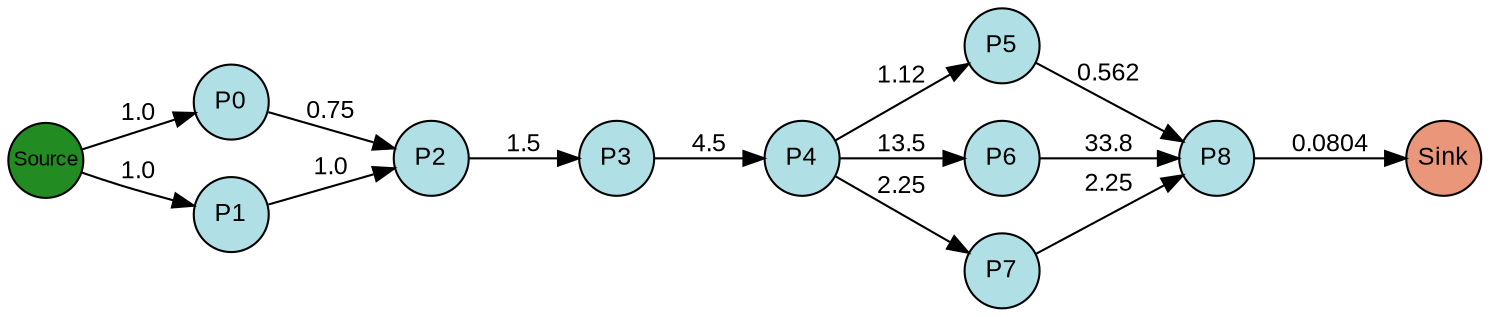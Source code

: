 digraph {
  splines=true;
node [margin=0 fontname=arial fontcolor=black fontsize=12 shape=circle width=0.5 fixedsize=true style=filled fillcolor=powderblue]
  1 [label="P0"]
  2 [label="P1"]
  3 [label="P2"]
  4 [label="P3"]
  5 [label="P4"]
  6 [label="P5"]
  7 [label="P6"]
  8 [label="P7"]
  9 [label="P8"]
  node [margin=0 fontname=arial fontcolor=black fontsize=10 shape=circle width=0.5 fixedsize=true style=filled fillcolor=forestgreen]
  10 [label="Source"]
  node [margin=0 fontname=arial fontcolor=black fontsize=12 shape=circle width=0.5 fixedsize=true style=filled fillcolor=darksalmon]
  11 [label="Sink"]
rankdir=LR
edge [margin=0 fontname=arial fontcolor=black fontsize=12]
   1 -> 3 [label="0.75"]
   2 -> 3 [label="1.0"]
   3 -> 4 [label="1.5"]
   4 -> 5 [label="4.5"]
   5 -> 6 [label="1.12"]
   5 -> 7 [label="13.5"]
   5 -> 8 [label="2.25"]
   6 -> 9 [label="0.562"]
   7 -> 9 [label="33.8"]
   8 -> 9 [label="2.25"]
   10 -> 2 [label="1.0"]
   10 -> 1 [label="1.0"]
   9 -> 11 [label="0.0804"]

  {rank=same 10}
	{rank=same  1, 2 }
	{rank=same  3 }
	{rank=same  4 }
	{rank=same  5 }
	{rank=same  6, 7, 8 }
	{rank=same  9 }
  {rank=same 11}
}
